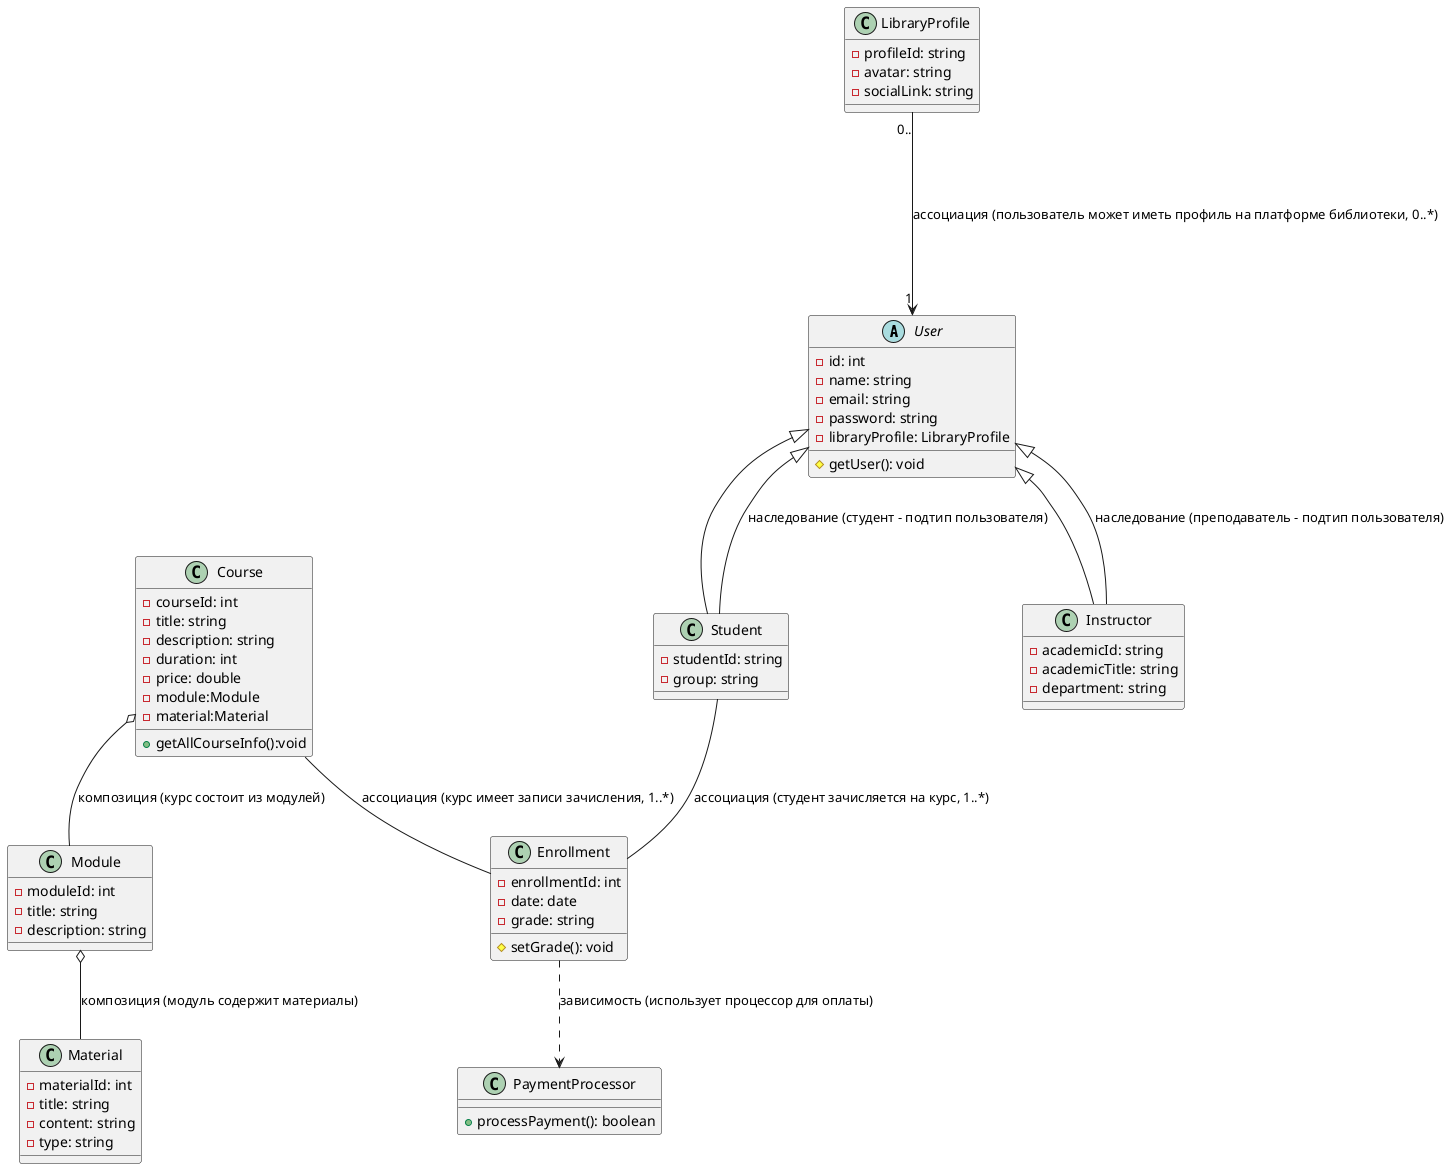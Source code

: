 @startuml
abstract class User{
    - id: int
    - name: string
    - email: string
    - password: string
    - libraryProfile: LibraryProfile
    # getUser(): void
}

class Student extends User {
    - studentId: string
    - group: string
}

class LibraryProfile{
    - profileId: string
    - avatar: string
    - socialLink: string
}

class Instructor extends User {
    - academicId: string
    - academicTitle: string
    - department: string

}

class Course {
    - courseId: int
    - title: string
    - description: string
    - duration: int
    - price: double
    - module:Module
    - material:Material
    + getAllCourseInfo():void
}

class Module {
    - moduleId: int
    - title: string
    - description: string
}

class Material {
    - materialId: int
    - title: string
    - content: string
    - type: string
}

class Enrollment {
    - enrollmentId: int
    - date: date
    - grade: string
    # setGrade(): void
}

class PaymentProcessor {
    + processPayment(): boolean
}
LibraryProfile "0.." ----> "1"  User :ассоциация (пользователь может иметь профиль на платформе библиотеки, 0..*)
User <|-- Student : наследование (студент - подтип пользователя)
User <|-- Instructor : наследование (преподаватель - подтип пользователя)
Course o-- Module : композиция (курс состоит из модулей)
Module o-- Material : композиция (модуль содержит материалы)
Student -- Enrollment : ассоциация (студент зачисляется на курс, 1..*)
Course -- Enrollment : ассоциация (курс имеет записи зачисления, 1..*)
Enrollment ..> PaymentProcessor : зависимость (использует процессор для оплаты)
@enduml